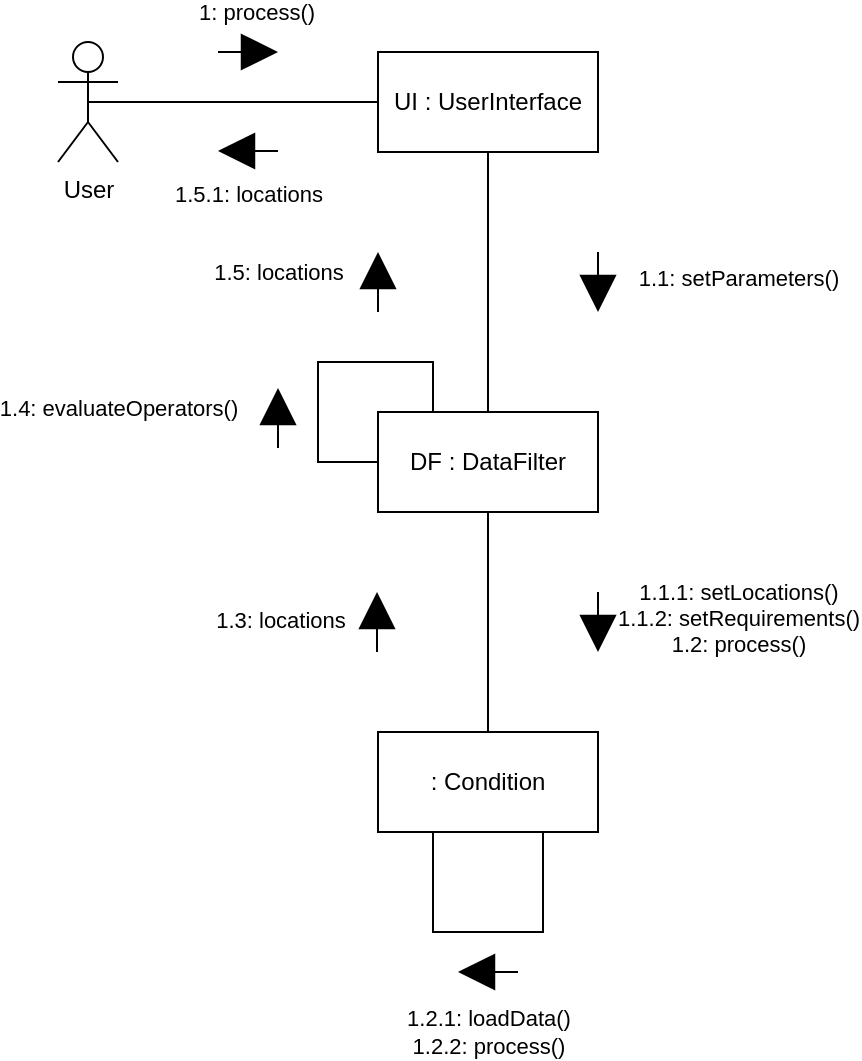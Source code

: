 <mxfile version="22.1.7" type="device">
  <diagram name="Page-1" id="WkV5gL7jAAqbFPXKFI8g">
    <mxGraphModel dx="1050" dy="574" grid="1" gridSize="10" guides="1" tooltips="1" connect="1" arrows="1" fold="1" page="1" pageScale="1" pageWidth="1100" pageHeight="850" math="0" shadow="0">
      <root>
        <mxCell id="0" />
        <mxCell id="1" parent="0" />
        <mxCell id="7-tSWFf2bbyVb5ndNC_B-6" style="edgeStyle=orthogonalEdgeStyle;rounded=0;orthogonalLoop=1;jettySize=auto;html=1;exitX=0.5;exitY=0.5;exitDx=0;exitDy=0;exitPerimeter=0;entryX=0;entryY=0.5;entryDx=0;entryDy=0;endArrow=none;endFill=0;" parent="1" source="7-tSWFf2bbyVb5ndNC_B-1" target="7-tSWFf2bbyVb5ndNC_B-3" edge="1">
          <mxGeometry relative="1" as="geometry" />
        </mxCell>
        <mxCell id="7-tSWFf2bbyVb5ndNC_B-1" value="User" style="shape=umlActor;verticalLabelPosition=bottom;verticalAlign=top;html=1;" parent="1" vertex="1">
          <mxGeometry x="240" y="95" width="30" height="60" as="geometry" />
        </mxCell>
        <mxCell id="7-tSWFf2bbyVb5ndNC_B-7" style="edgeStyle=orthogonalEdgeStyle;rounded=0;orthogonalLoop=1;jettySize=auto;html=1;exitX=0.5;exitY=1;exitDx=0;exitDy=0;entryX=0.5;entryY=0;entryDx=0;entryDy=0;endArrow=none;endFill=0;" parent="1" source="7-tSWFf2bbyVb5ndNC_B-3" target="7-tSWFf2bbyVb5ndNC_B-4" edge="1">
          <mxGeometry relative="1" as="geometry" />
        </mxCell>
        <mxCell id="7-tSWFf2bbyVb5ndNC_B-3" value="UI : UserInterface" style="html=1;whiteSpace=wrap;" parent="1" vertex="1">
          <mxGeometry x="400" y="100" width="110" height="50" as="geometry" />
        </mxCell>
        <mxCell id="7-tSWFf2bbyVb5ndNC_B-8" style="edgeStyle=orthogonalEdgeStyle;rounded=0;orthogonalLoop=1;jettySize=auto;html=1;exitX=0.5;exitY=1;exitDx=0;exitDy=0;entryX=0.5;entryY=0;entryDx=0;entryDy=0;endArrow=none;endFill=0;" parent="1" source="7-tSWFf2bbyVb5ndNC_B-4" target="7-tSWFf2bbyVb5ndNC_B-5" edge="1">
          <mxGeometry relative="1" as="geometry" />
        </mxCell>
        <mxCell id="7-tSWFf2bbyVb5ndNC_B-4" value="DF : DataFilter" style="html=1;whiteSpace=wrap;" parent="1" vertex="1">
          <mxGeometry x="400" y="280" width="110" height="50" as="geometry" />
        </mxCell>
        <mxCell id="7-tSWFf2bbyVb5ndNC_B-5" value=": Condition" style="html=1;whiteSpace=wrap;" parent="1" vertex="1">
          <mxGeometry x="400" y="440" width="110" height="50" as="geometry" />
        </mxCell>
        <mxCell id="7-tSWFf2bbyVb5ndNC_B-13" value="" style="edgeStyle=none;orthogonalLoop=1;jettySize=auto;html=1;rounded=0;endArrow=block;endFill=1;endSize=16;" parent="1" edge="1">
          <mxGeometry width="100" relative="1" as="geometry">
            <mxPoint x="510" y="200" as="sourcePoint" />
            <mxPoint x="510" y="230" as="targetPoint" />
            <Array as="points" />
          </mxGeometry>
        </mxCell>
        <mxCell id="7-tSWFf2bbyVb5ndNC_B-17" value="1.1: setParameters()" style="edgeLabel;html=1;align=center;verticalAlign=middle;resizable=0;points=[];" parent="7-tSWFf2bbyVb5ndNC_B-13" vertex="1" connectable="0">
          <mxGeometry x="-0.147" y="-5" relative="1" as="geometry">
            <mxPoint x="75" as="offset" />
          </mxGeometry>
        </mxCell>
        <mxCell id="7-tSWFf2bbyVb5ndNC_B-14" value="" style="edgeStyle=none;orthogonalLoop=1;jettySize=auto;html=1;rounded=0;endArrow=block;endFill=1;endSize=16;" parent="1" edge="1">
          <mxGeometry width="100" relative="1" as="geometry">
            <mxPoint x="320" y="100" as="sourcePoint" />
            <mxPoint x="350" y="100" as="targetPoint" />
            <Array as="points" />
          </mxGeometry>
        </mxCell>
        <mxCell id="7-tSWFf2bbyVb5ndNC_B-15" value="1: process()" style="edgeLabel;html=1;align=center;verticalAlign=middle;resizable=0;points=[];" parent="7-tSWFf2bbyVb5ndNC_B-14" vertex="1" connectable="0">
          <mxGeometry x="0.253" y="3" relative="1" as="geometry">
            <mxPoint y="-17" as="offset" />
          </mxGeometry>
        </mxCell>
        <mxCell id="7-tSWFf2bbyVb5ndNC_B-18" value="" style="edgeStyle=none;orthogonalLoop=1;jettySize=auto;html=1;rounded=0;endArrow=block;endFill=1;endSize=16;" parent="1" edge="1">
          <mxGeometry width="100" relative="1" as="geometry">
            <mxPoint x="510" y="370" as="sourcePoint" />
            <mxPoint x="510" y="400" as="targetPoint" />
            <Array as="points" />
          </mxGeometry>
        </mxCell>
        <mxCell id="7-tSWFf2bbyVb5ndNC_B-19" value="1.1.1: setLocations()&lt;br&gt;1.1.2: setRequirements()&lt;br&gt;1.2: process()" style="edgeLabel;html=1;align=center;verticalAlign=middle;resizable=0;points=[];" parent="7-tSWFf2bbyVb5ndNC_B-18" vertex="1" connectable="0">
          <mxGeometry x="-0.147" y="-5" relative="1" as="geometry">
            <mxPoint x="75" as="offset" />
          </mxGeometry>
        </mxCell>
        <mxCell id="7-tSWFf2bbyVb5ndNC_B-20" style="edgeStyle=orthogonalEdgeStyle;rounded=0;orthogonalLoop=1;jettySize=auto;html=1;exitX=0.75;exitY=1;exitDx=0;exitDy=0;entryX=0.25;entryY=1;entryDx=0;entryDy=0;endArrow=none;endFill=0;" parent="1" source="7-tSWFf2bbyVb5ndNC_B-5" target="7-tSWFf2bbyVb5ndNC_B-5" edge="1">
          <mxGeometry relative="1" as="geometry">
            <Array as="points">
              <mxPoint x="483" y="540" />
              <mxPoint x="428" y="540" />
            </Array>
          </mxGeometry>
        </mxCell>
        <mxCell id="7-tSWFf2bbyVb5ndNC_B-21" value="" style="edgeStyle=none;orthogonalLoop=1;jettySize=auto;html=1;rounded=0;endArrow=block;endFill=1;endSize=16;" parent="1" edge="1">
          <mxGeometry width="100" relative="1" as="geometry">
            <mxPoint x="470" y="560" as="sourcePoint" />
            <mxPoint x="440" y="560" as="targetPoint" />
            <Array as="points" />
          </mxGeometry>
        </mxCell>
        <mxCell id="7-tSWFf2bbyVb5ndNC_B-22" value="1.2.1: loadData()&lt;br&gt;1.2.2: process()" style="edgeLabel;html=1;align=center;verticalAlign=middle;resizable=0;points=[];" parent="7-tSWFf2bbyVb5ndNC_B-21" vertex="1" connectable="0">
          <mxGeometry x="0.253" y="3" relative="1" as="geometry">
            <mxPoint x="4" y="27" as="offset" />
          </mxGeometry>
        </mxCell>
        <mxCell id="7-tSWFf2bbyVb5ndNC_B-23" value="" style="edgeStyle=none;orthogonalLoop=1;jettySize=auto;html=1;rounded=0;endArrow=block;endFill=1;endSize=16;" parent="1" edge="1">
          <mxGeometry width="100" relative="1" as="geometry">
            <mxPoint x="399.5" y="400" as="sourcePoint" />
            <mxPoint x="399.5" y="370" as="targetPoint" />
            <Array as="points" />
          </mxGeometry>
        </mxCell>
        <mxCell id="7-tSWFf2bbyVb5ndNC_B-24" value="1.3: locations" style="edgeLabel;html=1;align=center;verticalAlign=middle;resizable=0;points=[];" parent="7-tSWFf2bbyVb5ndNC_B-23" vertex="1" connectable="0">
          <mxGeometry x="-0.147" y="-5" relative="1" as="geometry">
            <mxPoint x="-54" y="-3" as="offset" />
          </mxGeometry>
        </mxCell>
        <mxCell id="7-tSWFf2bbyVb5ndNC_B-25" style="edgeStyle=orthogonalEdgeStyle;rounded=0;orthogonalLoop=1;jettySize=auto;html=1;exitX=0.25;exitY=0;exitDx=0;exitDy=0;entryX=0;entryY=0.5;entryDx=0;entryDy=0;endArrow=none;endFill=0;" parent="1" source="7-tSWFf2bbyVb5ndNC_B-4" target="7-tSWFf2bbyVb5ndNC_B-4" edge="1">
          <mxGeometry relative="1" as="geometry">
            <Array as="points">
              <mxPoint x="428" y="255" />
              <mxPoint x="370" y="255" />
              <mxPoint x="370" y="305" />
            </Array>
          </mxGeometry>
        </mxCell>
        <mxCell id="7-tSWFf2bbyVb5ndNC_B-26" value="" style="edgeStyle=none;orthogonalLoop=1;jettySize=auto;html=1;rounded=0;endArrow=block;endFill=1;endSize=16;" parent="1" edge="1">
          <mxGeometry width="100" relative="1" as="geometry">
            <mxPoint x="350" y="298" as="sourcePoint" />
            <mxPoint x="350" y="268" as="targetPoint" />
            <Array as="points" />
          </mxGeometry>
        </mxCell>
        <mxCell id="7-tSWFf2bbyVb5ndNC_B-27" value="1.4: evaluateOperators()" style="edgeLabel;html=1;align=center;verticalAlign=middle;resizable=0;points=[];" parent="7-tSWFf2bbyVb5ndNC_B-26" vertex="1" connectable="0">
          <mxGeometry x="-0.147" y="-5" relative="1" as="geometry">
            <mxPoint x="-85" y="-7" as="offset" />
          </mxGeometry>
        </mxCell>
        <mxCell id="7-tSWFf2bbyVb5ndNC_B-28" value="" style="edgeStyle=none;orthogonalLoop=1;jettySize=auto;html=1;rounded=0;endArrow=block;endFill=1;endSize=16;" parent="1" edge="1">
          <mxGeometry width="100" relative="1" as="geometry">
            <mxPoint x="400" y="230" as="sourcePoint" />
            <mxPoint x="400" y="200" as="targetPoint" />
            <Array as="points" />
          </mxGeometry>
        </mxCell>
        <mxCell id="7-tSWFf2bbyVb5ndNC_B-29" value="1.5: locations" style="edgeLabel;html=1;align=center;verticalAlign=middle;resizable=0;points=[];" parent="7-tSWFf2bbyVb5ndNC_B-28" vertex="1" connectable="0">
          <mxGeometry x="-0.147" y="-5" relative="1" as="geometry">
            <mxPoint x="-55" y="-7" as="offset" />
          </mxGeometry>
        </mxCell>
        <mxCell id="7-tSWFf2bbyVb5ndNC_B-30" value="" style="edgeStyle=none;orthogonalLoop=1;jettySize=auto;html=1;rounded=0;endArrow=block;endFill=1;endSize=16;" parent="1" edge="1">
          <mxGeometry width="100" relative="1" as="geometry">
            <mxPoint x="350" y="149.5" as="sourcePoint" />
            <mxPoint x="320" y="149.5" as="targetPoint" />
            <Array as="points" />
          </mxGeometry>
        </mxCell>
        <mxCell id="7-tSWFf2bbyVb5ndNC_B-31" value="1.5.1: locations" style="edgeLabel;html=1;align=center;verticalAlign=middle;resizable=0;points=[];" parent="7-tSWFf2bbyVb5ndNC_B-30" vertex="1" connectable="0">
          <mxGeometry x="0.253" y="3" relative="1" as="geometry">
            <mxPoint x="4" y="18" as="offset" />
          </mxGeometry>
        </mxCell>
      </root>
    </mxGraphModel>
  </diagram>
</mxfile>
